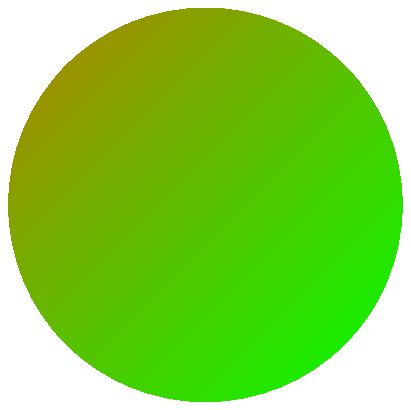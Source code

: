 def drawgradient(expr topcolour, botcolour, stp, len, wid, ang ) :=
   save pw,l,r,t,b,shade,grad;

   numeric l,r,t,b,pw;
   color shade, grad;

   pw = len/stp;
   pickup pensquare scaled pw;
   lft l = 0 = bot b;
   rt r = wid;
   t = len;

   shade := botcolour;
   grad := (1/stp)*(topcolour - botcolour);

   for ypos := b step pw until t:
      draw (1, ypos) rotated ang -- (r, ypos) rotated ang withcolor shade ;
      shade := shade + grad;
   endfor;

   pickup pencircle scaled 0.5pt;
enddef;

beginfig(1);

   picture gradient;
   path p;

   gradient = image(drawgradient((1,0.3,0), (0,1,0), 500, 10cm, 
10cm,45););

   p = fullcircle scaled 5cm shifted(0,5cm);

   clip gradient to p;

   draw gradient shifted (10cm,10cm);

endfig;
end

